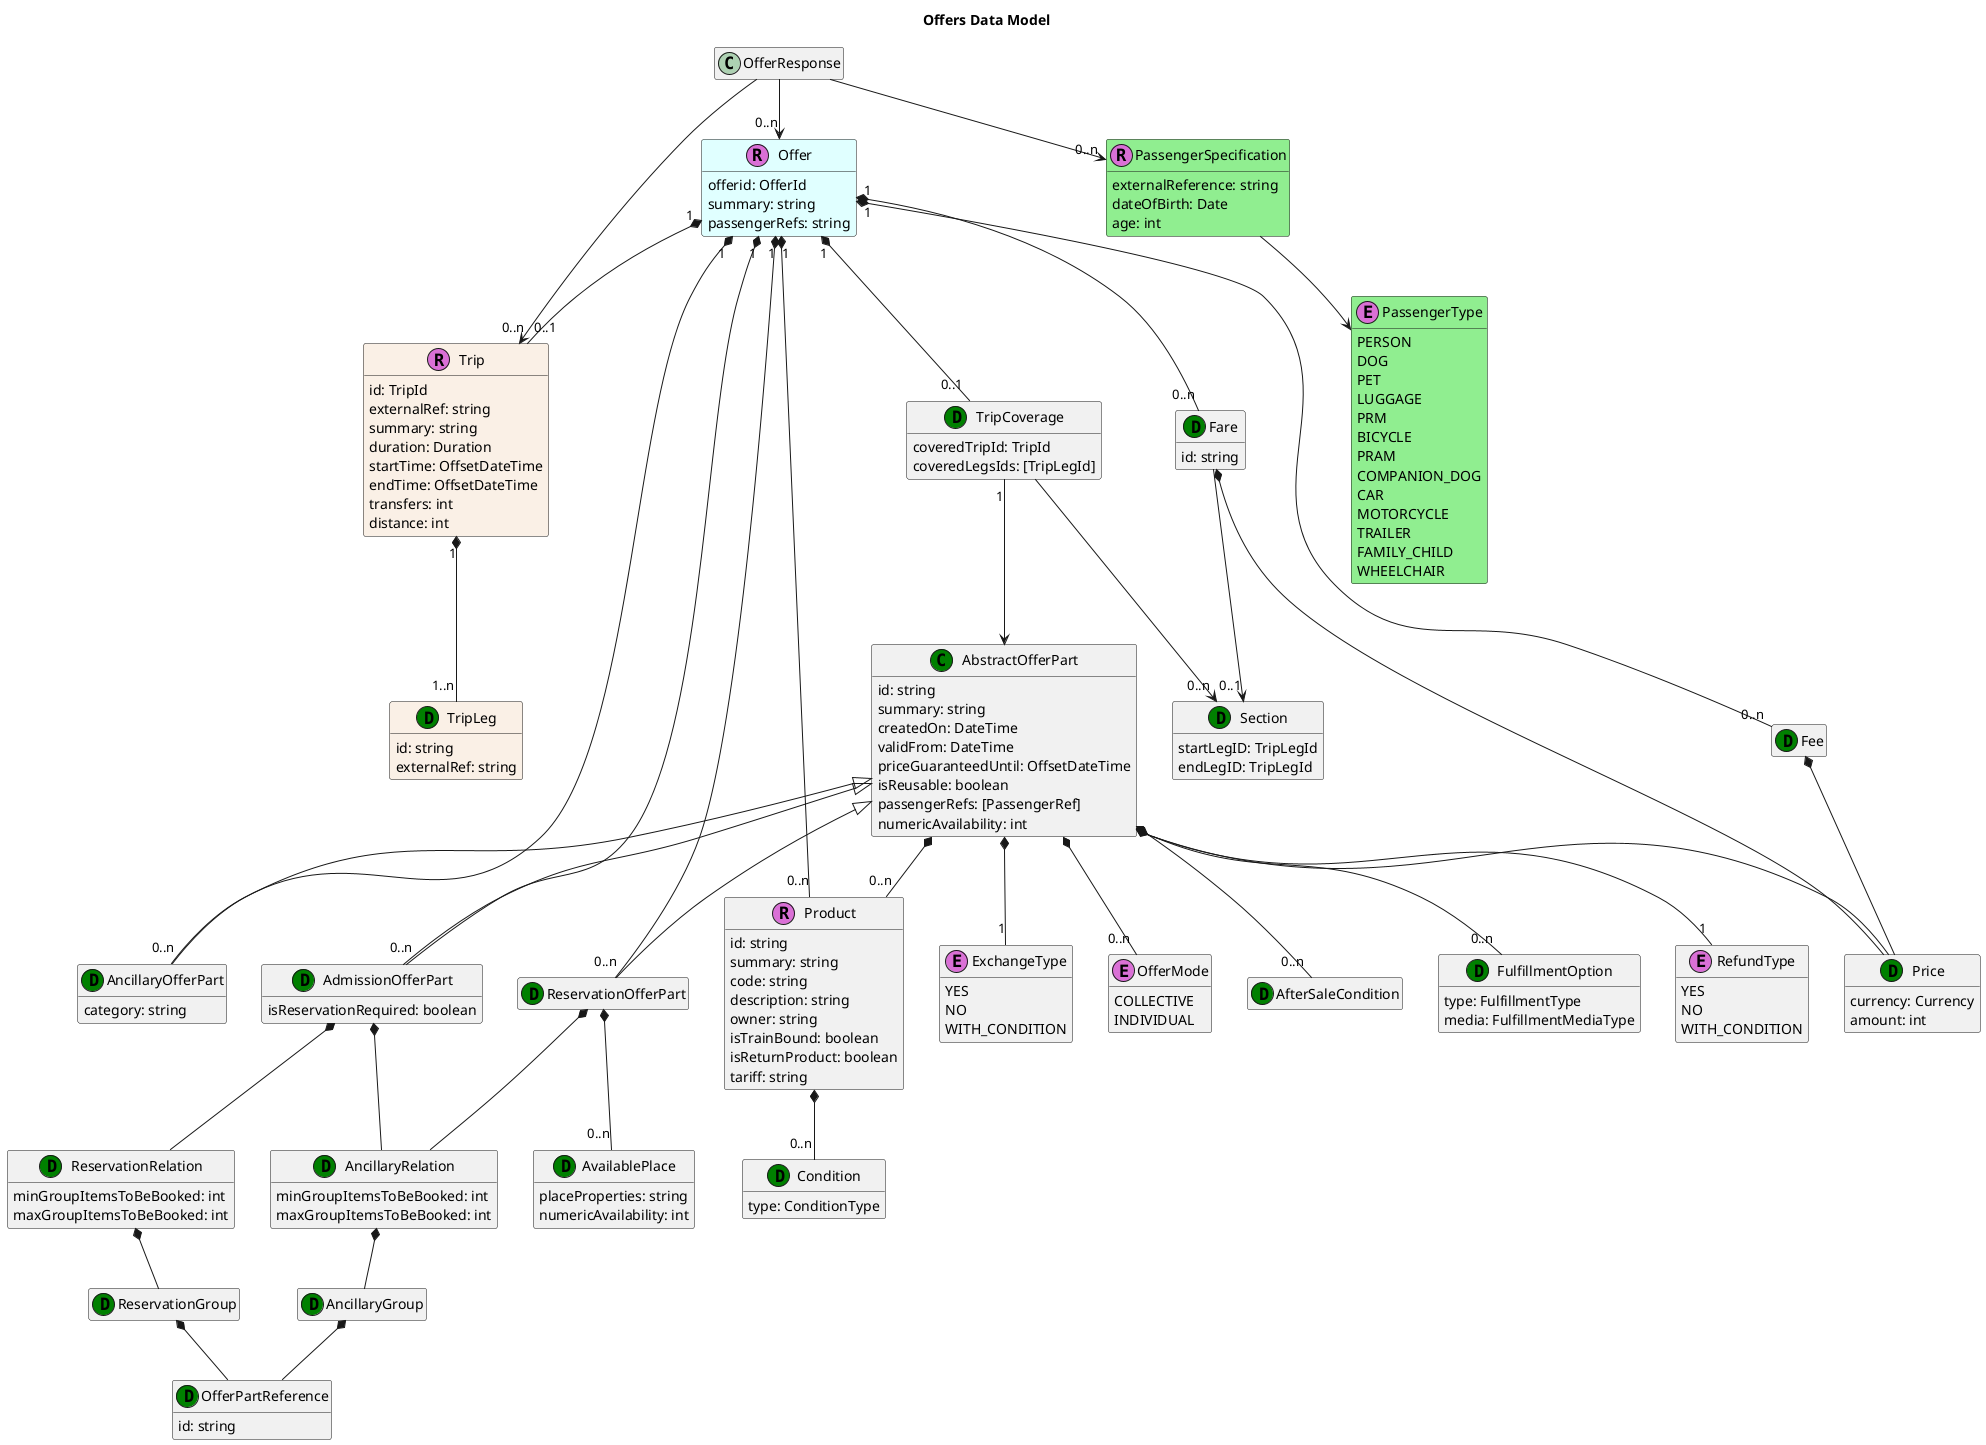 @startuml

hide empty methods
hide empty attributes

title: Offers Data Model

class Trip <<R,Orchid>> #linen {
  id: TripId
  externalRef: string
  summary: string
  duration: Duration
  startTime: OffsetDateTime
  endTime: OffsetDateTime
  transfers: int
  distance: int
}

class TripLeg <<D, Green>> #linen {
  id: string
  externalRef: string
}

class Offer <<R,orchid>> #lightcyan {
  offerid: OfferId
  summary: string
  passengerRefs: string
}

enum OfferMode <<E,orchid>> {
  COLLECTIVE
  INDIVIDUAL
}

class TripCoverage <<D,green>> {
  coveredTripId: TripId
  coveredLegsIds: [TripLegId]
}

class Section <<D, green>> {
  startLegID: TripLegId
  endLegID: TripLegId
}

class AbstractOfferPart <<C, green>> {
  id: string
  summary: string
  createdOn: DateTime
  validFrom: DateTime
  priceGuaranteedUntil: OffsetDateTime
  isReusable: boolean
  passengerRefs: [PassengerRef]
  numericAvailability: int
}

class AncillaryOfferPart <<D,green>> {
  category: string
}

class AdmissionOfferPart <<D,green>> {
  isReservationRequired: boolean
}

class ReservationOfferPart <<D,green>> {
}

class AvailablePlace <<D,green>> {
  placeProperties: string
  numericAvailability: int
}

class ReservationRelation <<D,green>> {
  minGroupItemsToBeBooked: int
  maxGroupItemsToBeBooked: int
}

class AncillaryRelation <<D,green>> {
  minGroupItemsToBeBooked: int
  maxGroupItemsToBeBooked: int
}

class Product <<R,orchid>> {
  id: string
  summary: string
  code: string
  description: string
  owner: string
  isTrainBound: boolean
  isReturnProduct: boolean
  tariff: string
}

class Condition <<D,green>> {
  type: ConditionType
}

class AfterSaleCondition <<D,green>> {
}

class FulfillmentOption <<D,green>> {
  type: FulfillmentType
  media: FulfillmentMediaType
}

class Fare <<D,green>> {
  id: string
}

class Fee <<D,green>> {
}

class PassengerSpecification <<R, orchid>> #lightgreen {
  externalReference: string
  dateOfBirth: Date
  age: int
}

enum PassengerType <<E, orchid>> #lightgreen {
  PERSON
  DOG
  PET
  LUGGAGE
  PRM 
  BICYCLE
  PRAM 
  COMPANION_DOG
  CAR
  MOTORCYCLE
  TRAILER
  FAMILY_CHILD
  WHEELCHAIR
}

class Price <<D, green>> {
  currency: Currency 
  amount: int
}

enum RefundType <<E, orchid>> {
  YES
  NO
  WITH_CONDITION
}

enum ExchangeType <<E, orchid>> {
  YES
  NO
  WITH_CONDITION
}

class ReservationGroup <<D, green>> {
}

class AncillaryGroup <<D, green>> {
}

class OfferPartReference <<D, green>> {
  id: string
}

OfferResponse --> "0..n" Offer 
OfferResponse --> "0..n" PassengerSpecification
OfferResponse --> "0..n" Trip

Offer "1" *-- "0..1" TripCoverage 
TripCoverage "1" --> AbstractOfferPart
TripCoverage --> "0..n" Section

AbstractOfferPart <|-- AdmissionOfferPart
AbstractOfferPart <|-- ReservationOfferPart
AbstractOfferPart <|-- AncillaryOfferPart
AbstractOfferPart *-- "0..n" AfterSaleCondition
AbstractOfferPart *-- "0..n" Product
AbstractOfferPart *-- "0..n" OfferMode
AbstractOfferPart *-- "0..n" FulfillmentOption
AbstractOfferPart *-- Price
AbstractOfferPart *-- "1" RefundType
AbstractOfferPart *-- "1" ExchangeType

Offer "1" *-- "0..n" AdmissionOfferPart
Offer "1" *-- "0..n" ReservationOfferPart
Offer "1" *-- "0..n" Fare
Offer "1" *-- "0..n" AncillaryOfferPart
Offer "1"*--"0..1" Trip
Offer "1"*--"0..n" Fee
Offer "1"*--"0..n" Product

Fee *-- Price
Fare *-- Price

AdmissionOfferPart *-- AncillaryRelation
ReservationOfferPart *-- AncillaryRelation
AncillaryRelation *-- AncillaryGroup

AdmissionOfferPart *-- ReservationRelation
ReservationRelation *-- ReservationGroup

ReservationGroup *-- OfferPartReference
AncillaryGroup *-- OfferPartReference

Product *-- "0..n" Condition

ReservationOfferPart *--"0..n" AvailablePlace

PassengerSpecification --> PassengerType

Trip "1" *-- "1..n" TripLeg

Fare --> "0..1" Section

@enduml

